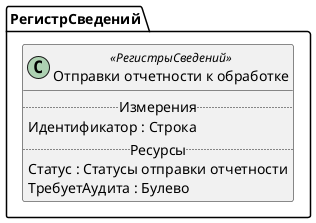 ﻿@startuml ОтправкиОтчетностиКОбработке
'!include templates.wsd
'..\include templates.wsd
class РегистрСведений.ОтправкиОтчетностиКОбработке as "Отправки отчетности к обработке" <<РегистрыСведений>>
{
..Измерения..
Идентификатор : Строка
..Ресурсы..
Статус : Статусы отправки отчетности
ТребуетАудита : Булево
}
@enduml
